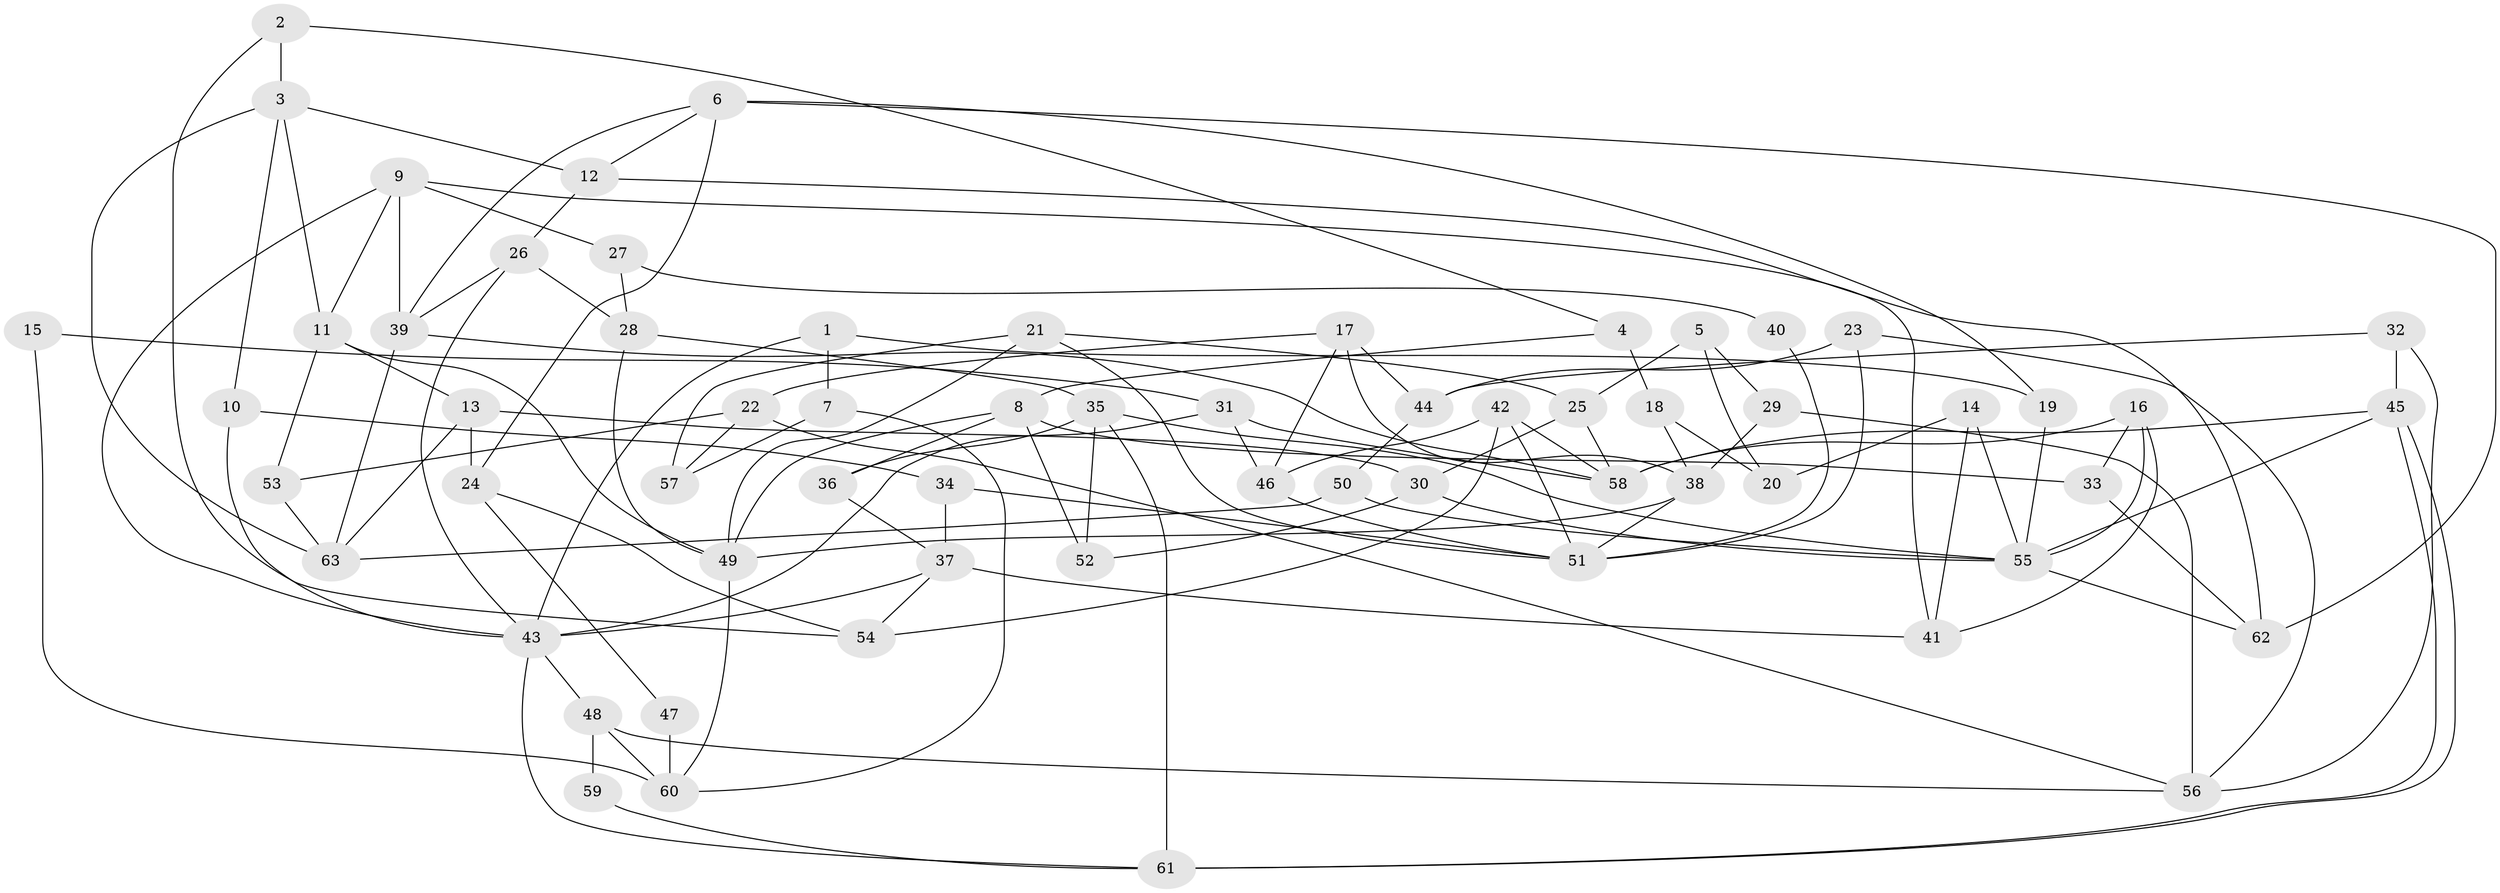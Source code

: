 // coarse degree distribution, {6: 0.047619047619047616, 12: 0.09523809523809523, 7: 0.09523809523809523, 5: 0.047619047619047616, 11: 0.09523809523809523, 9: 0.09523809523809523, 4: 0.23809523809523808, 8: 0.047619047619047616, 3: 0.14285714285714285, 2: 0.09523809523809523}
// Generated by graph-tools (version 1.1) at 2025/18/03/04/25 18:18:31]
// undirected, 63 vertices, 126 edges
graph export_dot {
graph [start="1"]
  node [color=gray90,style=filled];
  1;
  2;
  3;
  4;
  5;
  6;
  7;
  8;
  9;
  10;
  11;
  12;
  13;
  14;
  15;
  16;
  17;
  18;
  19;
  20;
  21;
  22;
  23;
  24;
  25;
  26;
  27;
  28;
  29;
  30;
  31;
  32;
  33;
  34;
  35;
  36;
  37;
  38;
  39;
  40;
  41;
  42;
  43;
  44;
  45;
  46;
  47;
  48;
  49;
  50;
  51;
  52;
  53;
  54;
  55;
  56;
  57;
  58;
  59;
  60;
  61;
  62;
  63;
  1 -- 43;
  1 -- 19;
  1 -- 7;
  2 -- 3;
  2 -- 54;
  2 -- 4;
  3 -- 10;
  3 -- 12;
  3 -- 11;
  3 -- 63;
  4 -- 18;
  4 -- 8;
  5 -- 29;
  5 -- 25;
  5 -- 20;
  6 -- 12;
  6 -- 62;
  6 -- 19;
  6 -- 24;
  6 -- 39;
  7 -- 60;
  7 -- 57;
  8 -- 49;
  8 -- 33;
  8 -- 36;
  8 -- 52;
  9 -- 41;
  9 -- 43;
  9 -- 11;
  9 -- 27;
  9 -- 39;
  10 -- 34;
  10 -- 43;
  11 -- 13;
  11 -- 49;
  11 -- 53;
  12 -- 62;
  12 -- 26;
  13 -- 63;
  13 -- 24;
  13 -- 30;
  14 -- 55;
  14 -- 41;
  14 -- 20;
  15 -- 60;
  15 -- 31;
  16 -- 58;
  16 -- 55;
  16 -- 33;
  16 -- 41;
  17 -- 22;
  17 -- 46;
  17 -- 38;
  17 -- 44;
  18 -- 20;
  18 -- 38;
  19 -- 55;
  21 -- 51;
  21 -- 25;
  21 -- 49;
  21 -- 57;
  22 -- 57;
  22 -- 53;
  22 -- 56;
  23 -- 51;
  23 -- 44;
  23 -- 56;
  24 -- 47;
  24 -- 54;
  25 -- 30;
  25 -- 58;
  26 -- 28;
  26 -- 39;
  26 -- 43;
  27 -- 28;
  27 -- 40;
  28 -- 49;
  28 -- 35;
  29 -- 56;
  29 -- 38;
  30 -- 55;
  30 -- 52;
  31 -- 58;
  31 -- 43;
  31 -- 46;
  32 -- 56;
  32 -- 44;
  32 -- 45;
  33 -- 62;
  34 -- 51;
  34 -- 37;
  35 -- 36;
  35 -- 52;
  35 -- 55;
  35 -- 61;
  36 -- 37;
  37 -- 54;
  37 -- 43;
  37 -- 41;
  38 -- 49;
  38 -- 51;
  39 -- 58;
  39 -- 63;
  40 -- 51;
  42 -- 58;
  42 -- 51;
  42 -- 46;
  42 -- 54;
  43 -- 61;
  43 -- 48;
  44 -- 50;
  45 -- 61;
  45 -- 61;
  45 -- 55;
  45 -- 58;
  46 -- 51;
  47 -- 60;
  48 -- 56;
  48 -- 59;
  48 -- 60;
  49 -- 60;
  50 -- 55;
  50 -- 63;
  53 -- 63;
  55 -- 62;
  59 -- 61;
}
